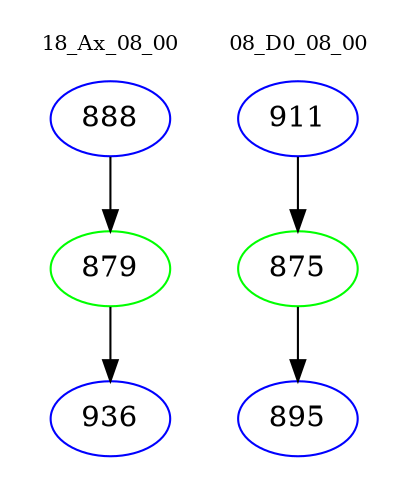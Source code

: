 digraph{
subgraph cluster_0 {
color = white
label = "18_Ax_08_00";
fontsize=10;
T0_888 [label="888", color="blue"]
T0_888 -> T0_879 [color="black"]
T0_879 [label="879", color="green"]
T0_879 -> T0_936 [color="black"]
T0_936 [label="936", color="blue"]
}
subgraph cluster_1 {
color = white
label = "08_D0_08_00";
fontsize=10;
T1_911 [label="911", color="blue"]
T1_911 -> T1_875 [color="black"]
T1_875 [label="875", color="green"]
T1_875 -> T1_895 [color="black"]
T1_895 [label="895", color="blue"]
}
}
